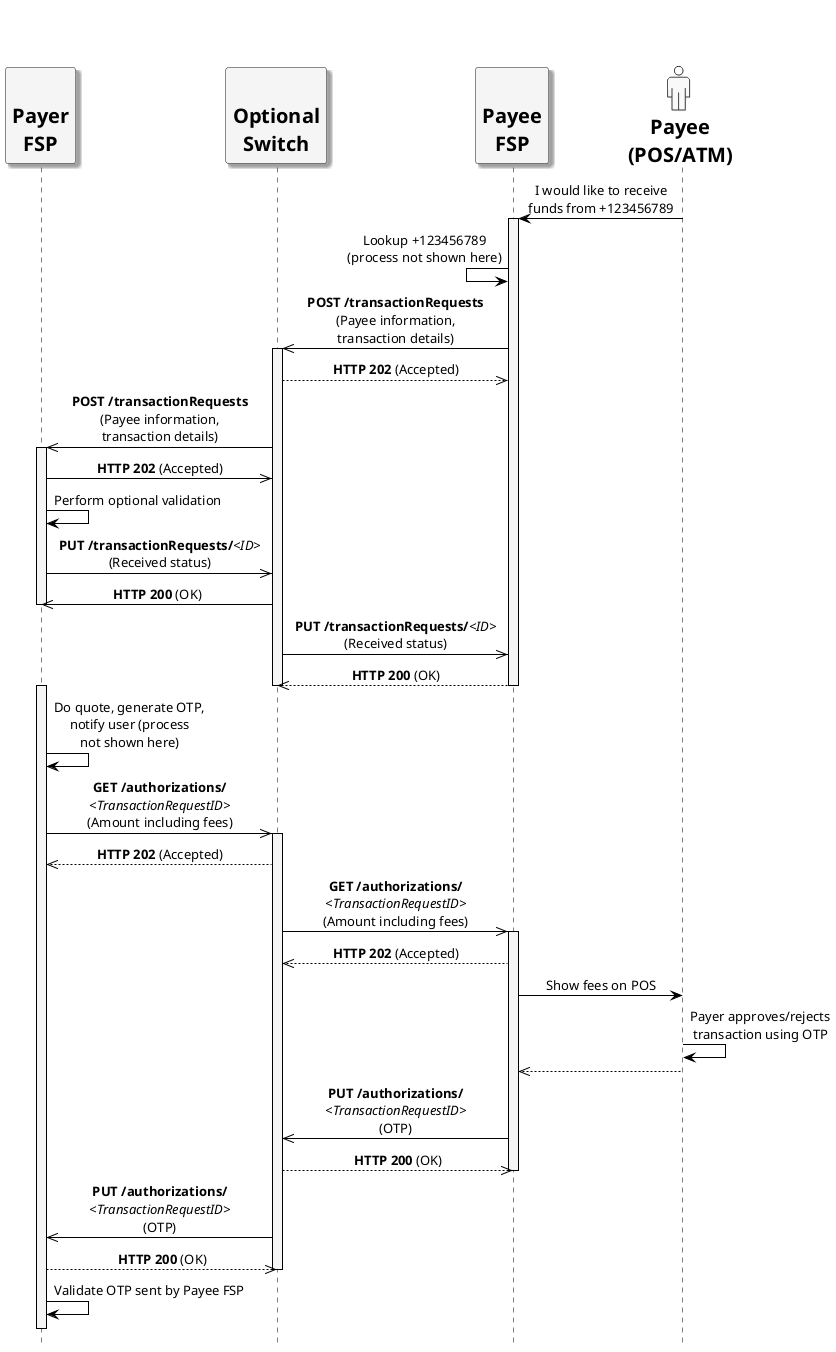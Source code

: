 /'*****
License
--------------
Copyright © 2017 Bill & Melinda Gates Foundation
The Mojaloop files are made available by the Bill & Melinda Gates Foundation under the Apache License, Version 2.0 (the "License") and you may not use these files except in compliance with the License. You may obtain a copy of the License at
http://www.apache.org/licenses/LICENSE-2.0
Unless required by applicable law or agreed to in writing, the Mojaloop files are distributed on an "AS IS" BASIS, WITHOUT WARRANTIES OR CONDITIONS OF ANY KIND, either express or implied. See the License for the specific language governing permissions and limitations under the License.
Contributors
--------------
This is the official list of the Mojaloop project contributors for this file.
Names of the original copyright holders (individuals or organizations)
should be listed with a '*' in the first column. People who have
contributed from an organization can be listed under the organization
that actually holds the copyright for their contributions (see the
Gates Foundation organization for an example). Those individuals should have
their names indented and be marked with a '-'. Email address can be added
optionally within square brackets <email>.
* Gates Foundation

- Name Surname <name.surname@gatesfoundation.com>
--------------
******'/

@startuml

' define actor image
sprite $actor [25x48/16] {
  0000000000010000000000000
  0000000006CAC910000000000
  0000000095101292000000000
  0000000651000119000000000
  0000000B10000018400000000
  0000001A10000016600000000
  0000000B10000017510000000
  000000083100001A210000000
  0000000191000176110000000
  000000003A866A61100000000
  0000000000466211100000000
  0003333333334443333310000
  0088888888888888888892000
  0821111111111111111118200
  8311111111111111111111A00
  A111111111111111111111A20
  A111111111111111111111A20
  A111111111111111111111A20
  A111111111111111111111A20
  A111111111111111111111A20
  A111111111111111111111A20
  A111111111111111111111A20
  A111111111111111111111A20
  A111551111111111138111A20
  A111661111111111139111A20
  A211661111111111139111A20
  A211661111111111139111A20
  A211661111161111139111A20
  A2116611111A2111139111A20
  A2116611111A2111139111A20
  A2116611111A2111139111A20
  A7669611111A211113A666B20
  36669611111A211113A666610
  00016611111A2111139111110
  00006611111A2111139100000
  00006611111A2111139100000
  00006611111A2111139100000
  00006611111A2111139100000
  00006611111A2111139100000
  00006611111A2111139100000
  00006611111A2111139100000
  00006611111A2111139100000
  00006611111A2111139100000
  00006611111A2111139100000
  00006966666B7666679100000
  0000266666666666664100000
  0000000111111111111100000
  0000000000000000000000000
}

' declaring skinparam
skinparam sequenceMessageAlign center
skinparam shadowing false
skinparam defaultFontName Verdana
skinparam monochrome true
skinparam SequenceLifeLineBackgroundColor WhiteSmoke
skinparam SequenceLifeLineBorderColor Black
skinparam ActorFontStyle Bold
skinparam ActorFontSize 20
skinparam ParticipantFontStyle Bold
skinparam ParticipantFontSize 20
skinparam ParticipantBackgroundColor WhiteSmoke
skinparam ArrowColor Black

skinparam actor {
  Bordercolor none
  Backgroundcolor none
  shadowing false
}

skinparam participant {
  shadowing true
}

hide footbox

' declare title
' title Example process for resource /authorizations

' Actor Keys:
' participant - FSP(Payee) and Switch
' actor - Payee/Payer(POS/ATM)

' declare actors
'actor "<$actor>\nPayer" as Payer
participant "\nPayer\nFSP" as PayerFSP
participant "\nOptional\nSwitch" as Switch
participant "\nPayee\nFSP" as PayeeFSP
actor "<$actor>\nPayee\n(POS/ATM)" as Payee

' start flow
PayeeFSP <- Payee: I would like to receive\nfunds from +123456789
activate PayeeFSP
PayeeFSP <- PayeeFSP: Lookup +123456789\n(process not shown here)
Switch <<- PayeeFSP: **POST /transactionRequests**\n(Payee information,\ntransaction details)
activate Switch
Switch -->> PayeeFSP: **HTTP 202** (Accepted)
PayerFSP <<- Switch: **POST /transactionRequests**\n(Payee information,\ntransaction details)
activate PayerFSP
PayerFSP ->> Switch: **HTTP 202** (Accepted)
PayerFSP -> PayerFSP: Perform optional validation
PayerFSP ->> Switch: **PUT /transactionRequests/**<i><ID></i>\n(Received status)
PayerFSP <<- Switch: **HTTP 200** (OK)
deactivate PayerFSP
Switch ->> PayeeFSP: **PUT /transactionRequests/**<i><ID></i>\n(Received status)
Switch <<-- PayeeFSP: **HTTP 200** (OK)
deactivate Switch
deactivate PayeeFSP
activate PayerFSP
PayerFSP -> PayerFSP: Do quote, generate OTP,\nnotify user (process\nnot shown here)
PayerFSP ->> Switch: **GET /authorizations/**\n<i><TransactionRequestID></i>\n(Amount including fees)
activate Switch
PayerFSP <<-- Switch: **HTTP 202** (Accepted)
Switch ->> PayeeFSP: **GET /authorizations/**\n<i><TransactionRequestID></i>\n(Amount including fees)
activate PayeeFSP
Switch <<-- PayeeFSP: **HTTP 202** (Accepted)
PayeeFSP -> Payee: Show fees on POS
Payee -> Payee: Payer approves/rejects\ntransaction using OTP
PayeeFSP <<-- Payee:
Switch <<- PayeeFSP: **PUT /authorizations/**\n<i><TransactionRequestID></i>\n(OTP)
Switch -->> PayeeFSP: **HTTP 200** (OK)
deactivate PayeeFSP
PayerFSP <<- Switch: **PUT /authorizations/**\n<i><TransactionRequestID></i>\n(OTP)
PayerFSP -->> Switch: **HTTP 200** (OK)
deactivate Switch
PayerFSP -> PayerFSP: Validate OTP sent by Payee FSP
PayerFSP -[hidden]> Switch
deactivate PayerFSP
@enduml
